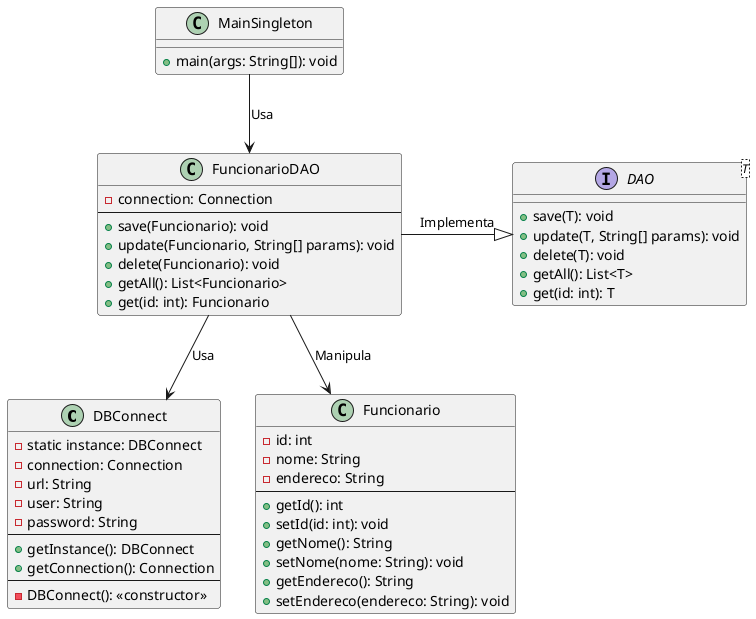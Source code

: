 @startuml

class DBConnect {
    - static instance: DBConnect
    - connection: Connection
    - url: String
    - user: String
    - password: String
    --
    + getInstance(): DBConnect
    + getConnection(): Connection
    --
    - DBConnect(): <<constructor>>
}

interface DAO<T> {
    + save(T): void
    + update(T, String[] params): void
    + delete(T): void
    + getAll(): List<T>
    + get(id: int): T
}

class FuncionarioDAO {
    - connection: Connection
    --
    + save(Funcionario): void
    + update(Funcionario, String[] params): void
    + delete(Funcionario): void
    + getAll(): List<Funcionario>
    + get(id: int): Funcionario
}

class Funcionario {
    - id: int
    - nome: String
    - endereco: String
    --
    + getId(): int
    + setId(id: int): void
    + getNome(): String
    + setNome(nome: String): void
    + getEndereco(): String
    + setEndereco(endereco: String): void
}

class MainSingleton {
    + main(args: String[]): void
}

FuncionarioDAO --> DBConnect : Usa
FuncionarioDAO --> Funcionario : Manipula
FuncionarioDAO -|> DAO : Implementa
MainSingleton --> FuncionarioDAO : Usa

@enduml
